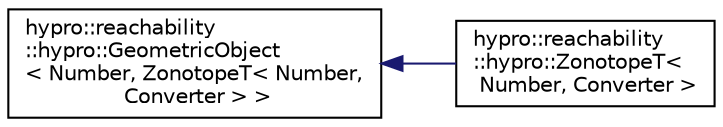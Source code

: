 digraph "Graphical Class Hierarchy"
{
  edge [fontname="Helvetica",fontsize="10",labelfontname="Helvetica",labelfontsize="10"];
  node [fontname="Helvetica",fontsize="10",shape=record];
  rankdir="LR";
  Node1 [label="hypro::reachability\l::hypro::GeometricObject\l\< Number, ZonotopeT\< Number,\l Converter \> \>",height=0.2,width=0.4,color="black", fillcolor="white", style="filled",URL="$classhypro_1_1reachability_1_1hypro_1_1GeometricObject.html"];
  Node1 -> Node2 [dir="back",color="midnightblue",fontsize="10",style="solid",fontname="Helvetica"];
  Node2 [label="hypro::reachability\l::hypro::ZonotopeT\<\l Number, Converter \>",height=0.2,width=0.4,color="black", fillcolor="white", style="filled",URL="$classhypro_1_1reachability_1_1hypro_1_1ZonotopeT.html",tooltip="Class for Zonotopes. "];
}
